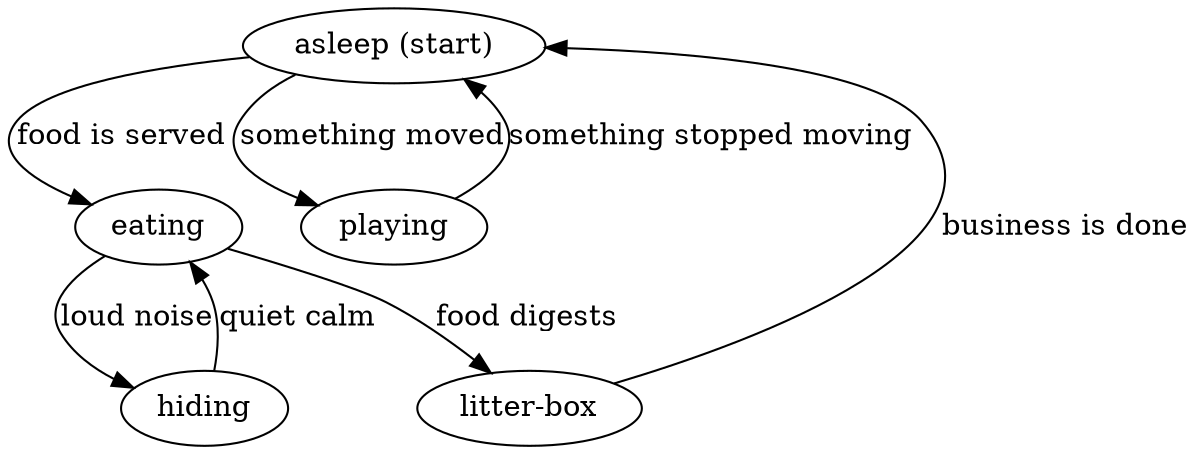 digraph cauchy {
    #labelloc="l";
    #labeljust="l";
    #rankdir="LR";

    asleep [label="asleep (start)"];
    eating;
    hiding;
    "litter-box";
    playing;

    asleep -> eating [label="food is served"];
    eating -> "litter-box" [label="food digests"];
    eating -> hiding [label="loud noise"];
    hiding -> eating [label="quiet calm"];
    "litter-box" -> asleep [label="business is done"];
    asleep -> playing [label="something moved"];
    playing -> asleep [label="something stopped moving"];
}
